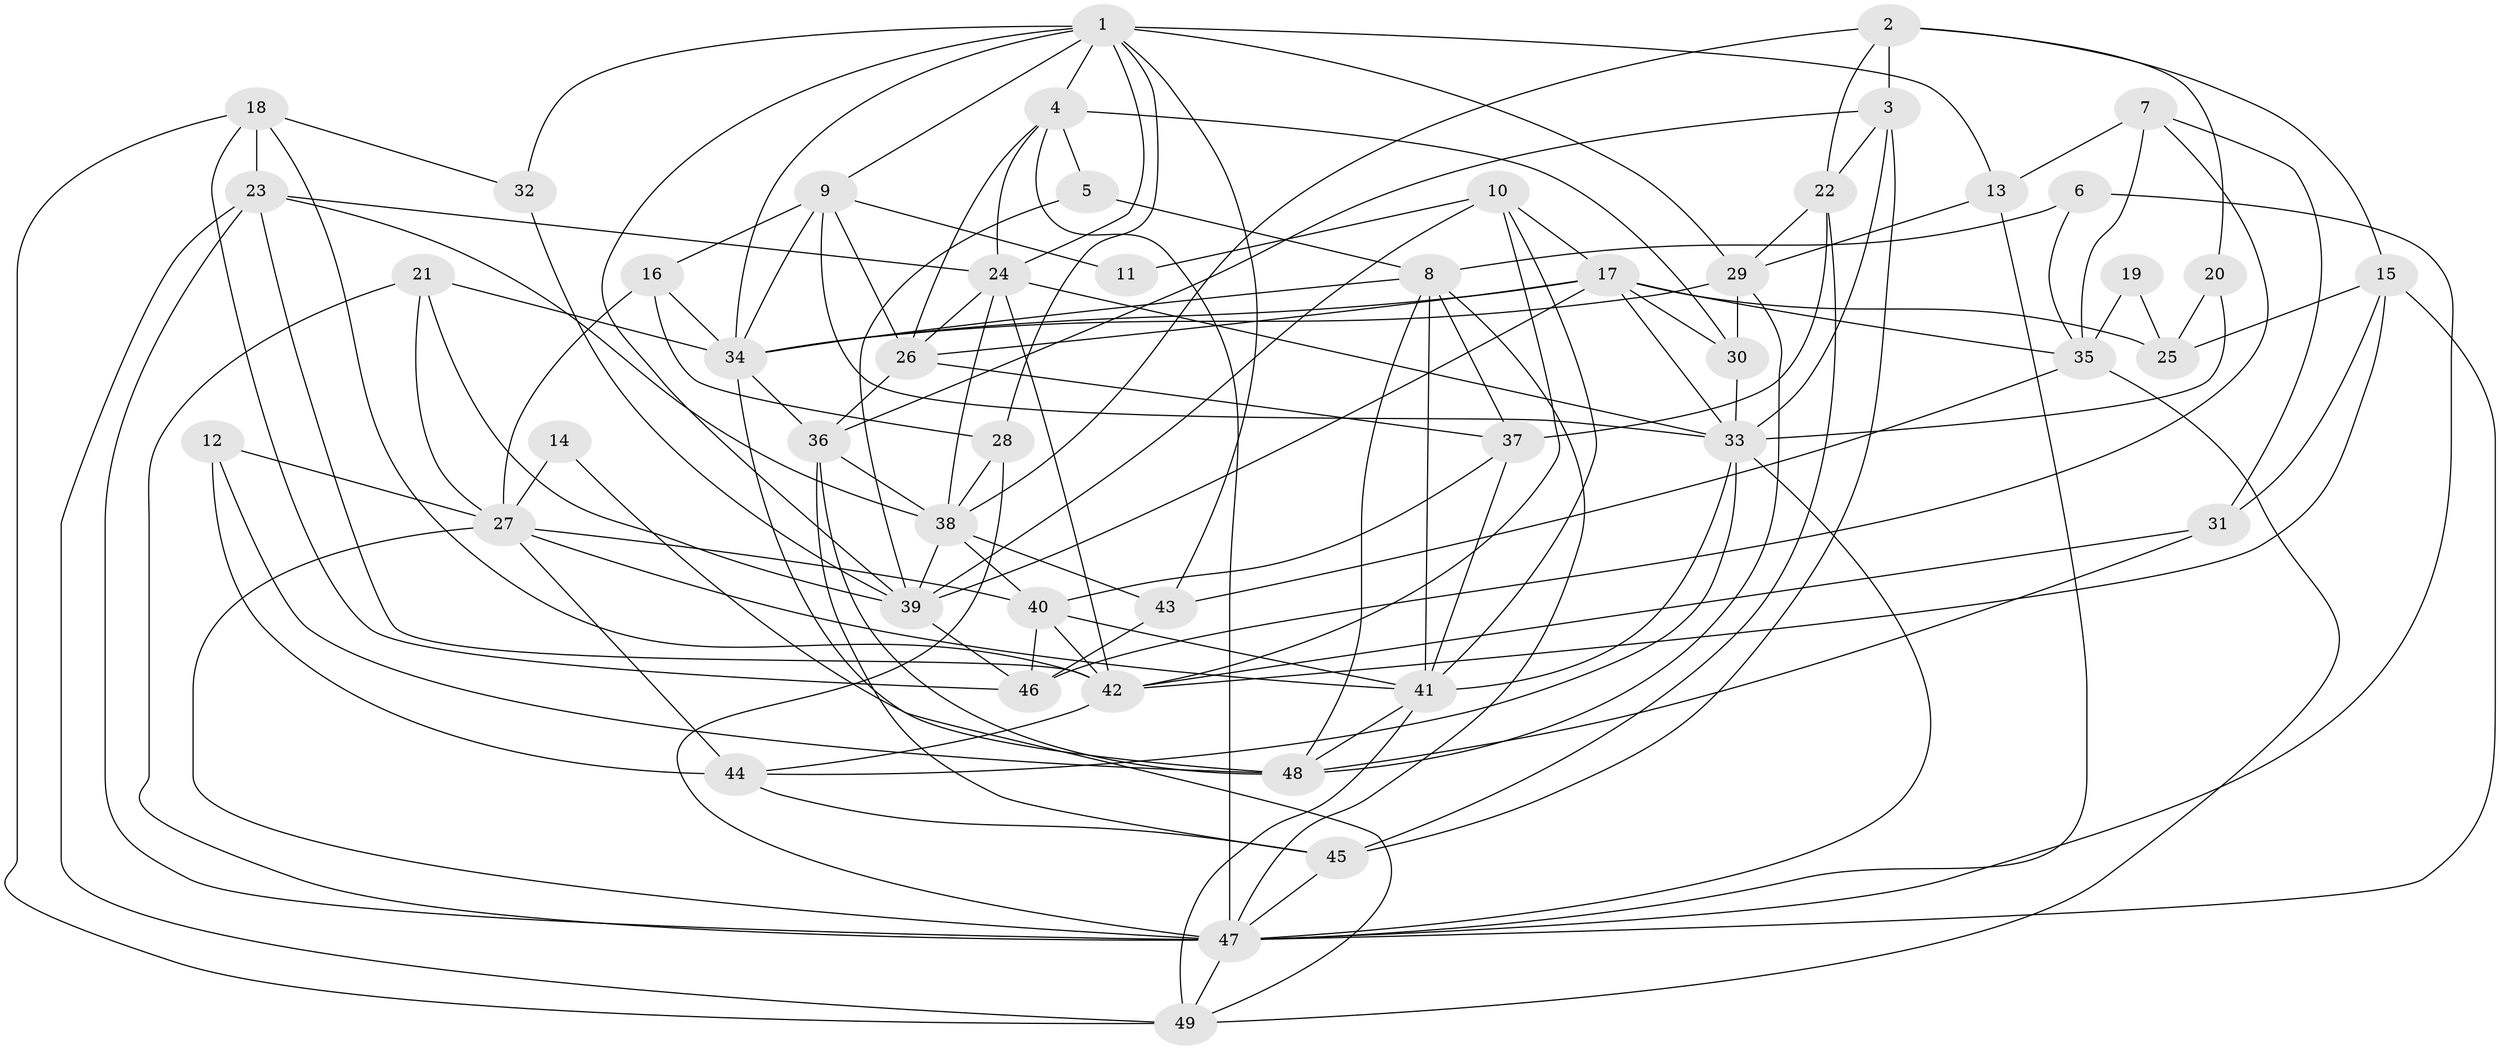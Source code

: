 // original degree distribution, {4: 0.24742268041237114, 6: 0.09278350515463918, 5: 0.24742268041237114, 3: 0.27835051546391754, 2: 0.1134020618556701, 7: 0.010309278350515464, 8: 0.010309278350515464}
// Generated by graph-tools (version 1.1) at 2025/50/03/09/25 03:50:13]
// undirected, 49 vertices, 135 edges
graph export_dot {
graph [start="1"]
  node [color=gray90,style=filled];
  1;
  2;
  3;
  4;
  5;
  6;
  7;
  8;
  9;
  10;
  11;
  12;
  13;
  14;
  15;
  16;
  17;
  18;
  19;
  20;
  21;
  22;
  23;
  24;
  25;
  26;
  27;
  28;
  29;
  30;
  31;
  32;
  33;
  34;
  35;
  36;
  37;
  38;
  39;
  40;
  41;
  42;
  43;
  44;
  45;
  46;
  47;
  48;
  49;
  1 -- 4 [weight=1.0];
  1 -- 9 [weight=1.0];
  1 -- 13 [weight=1.0];
  1 -- 24 [weight=1.0];
  1 -- 28 [weight=1.0];
  1 -- 29 [weight=1.0];
  1 -- 32 [weight=1.0];
  1 -- 34 [weight=1.0];
  1 -- 39 [weight=1.0];
  1 -- 43 [weight=1.0];
  2 -- 3 [weight=1.0];
  2 -- 15 [weight=1.0];
  2 -- 20 [weight=1.0];
  2 -- 22 [weight=1.0];
  2 -- 38 [weight=1.0];
  3 -- 22 [weight=1.0];
  3 -- 33 [weight=1.0];
  3 -- 36 [weight=1.0];
  3 -- 45 [weight=1.0];
  4 -- 5 [weight=1.0];
  4 -- 24 [weight=1.0];
  4 -- 26 [weight=1.0];
  4 -- 30 [weight=1.0];
  4 -- 47 [weight=1.0];
  5 -- 8 [weight=1.0];
  5 -- 39 [weight=1.0];
  6 -- 8 [weight=1.0];
  6 -- 35 [weight=1.0];
  6 -- 47 [weight=1.0];
  7 -- 13 [weight=1.0];
  7 -- 31 [weight=1.0];
  7 -- 35 [weight=1.0];
  7 -- 46 [weight=1.0];
  8 -- 34 [weight=1.0];
  8 -- 37 [weight=1.0];
  8 -- 41 [weight=2.0];
  8 -- 47 [weight=1.0];
  8 -- 48 [weight=1.0];
  9 -- 11 [weight=1.0];
  9 -- 16 [weight=1.0];
  9 -- 26 [weight=1.0];
  9 -- 33 [weight=1.0];
  9 -- 34 [weight=1.0];
  10 -- 11 [weight=1.0];
  10 -- 17 [weight=1.0];
  10 -- 39 [weight=1.0];
  10 -- 41 [weight=1.0];
  10 -- 42 [weight=1.0];
  12 -- 27 [weight=1.0];
  12 -- 44 [weight=1.0];
  12 -- 48 [weight=1.0];
  13 -- 29 [weight=1.0];
  13 -- 47 [weight=1.0];
  14 -- 27 [weight=2.0];
  14 -- 49 [weight=1.0];
  15 -- 25 [weight=1.0];
  15 -- 31 [weight=1.0];
  15 -- 42 [weight=1.0];
  15 -- 47 [weight=1.0];
  16 -- 27 [weight=1.0];
  16 -- 28 [weight=1.0];
  16 -- 34 [weight=1.0];
  17 -- 25 [weight=1.0];
  17 -- 26 [weight=1.0];
  17 -- 30 [weight=1.0];
  17 -- 33 [weight=1.0];
  17 -- 34 [weight=1.0];
  17 -- 35 [weight=1.0];
  17 -- 39 [weight=1.0];
  18 -- 23 [weight=1.0];
  18 -- 32 [weight=1.0];
  18 -- 42 [weight=1.0];
  18 -- 46 [weight=1.0];
  18 -- 49 [weight=1.0];
  19 -- 25 [weight=1.0];
  19 -- 35 [weight=1.0];
  20 -- 25 [weight=1.0];
  20 -- 33 [weight=1.0];
  21 -- 27 [weight=1.0];
  21 -- 34 [weight=1.0];
  21 -- 39 [weight=1.0];
  21 -- 47 [weight=1.0];
  22 -- 29 [weight=1.0];
  22 -- 37 [weight=1.0];
  22 -- 45 [weight=1.0];
  23 -- 24 [weight=1.0];
  23 -- 38 [weight=2.0];
  23 -- 42 [weight=1.0];
  23 -- 47 [weight=1.0];
  23 -- 49 [weight=1.0];
  24 -- 26 [weight=1.0];
  24 -- 33 [weight=1.0];
  24 -- 38 [weight=1.0];
  24 -- 42 [weight=1.0];
  26 -- 36 [weight=1.0];
  26 -- 37 [weight=1.0];
  27 -- 40 [weight=1.0];
  27 -- 41 [weight=1.0];
  27 -- 44 [weight=1.0];
  27 -- 47 [weight=2.0];
  28 -- 38 [weight=1.0];
  28 -- 47 [weight=1.0];
  29 -- 30 [weight=2.0];
  29 -- 34 [weight=1.0];
  29 -- 48 [weight=1.0];
  30 -- 33 [weight=1.0];
  31 -- 42 [weight=1.0];
  31 -- 48 [weight=1.0];
  32 -- 39 [weight=1.0];
  33 -- 41 [weight=2.0];
  33 -- 44 [weight=1.0];
  33 -- 47 [weight=1.0];
  34 -- 36 [weight=1.0];
  34 -- 48 [weight=1.0];
  35 -- 43 [weight=1.0];
  35 -- 49 [weight=1.0];
  36 -- 38 [weight=1.0];
  36 -- 45 [weight=1.0];
  36 -- 48 [weight=1.0];
  37 -- 40 [weight=1.0];
  37 -- 41 [weight=1.0];
  38 -- 39 [weight=1.0];
  38 -- 40 [weight=1.0];
  38 -- 43 [weight=1.0];
  39 -- 46 [weight=1.0];
  40 -- 41 [weight=1.0];
  40 -- 42 [weight=1.0];
  40 -- 46 [weight=1.0];
  41 -- 48 [weight=1.0];
  41 -- 49 [weight=1.0];
  42 -- 44 [weight=1.0];
  43 -- 46 [weight=2.0];
  44 -- 45 [weight=1.0];
  45 -- 47 [weight=1.0];
  47 -- 49 [weight=1.0];
}
